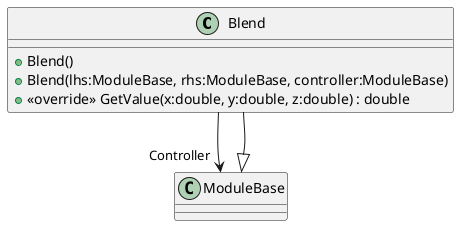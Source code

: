 @startuml
class Blend {
    + Blend()
    + Blend(lhs:ModuleBase, rhs:ModuleBase, controller:ModuleBase)
    + <<override>> GetValue(x:double, y:double, z:double) : double
}
ModuleBase <|-- Blend
Blend --> "Controller" ModuleBase
@enduml
